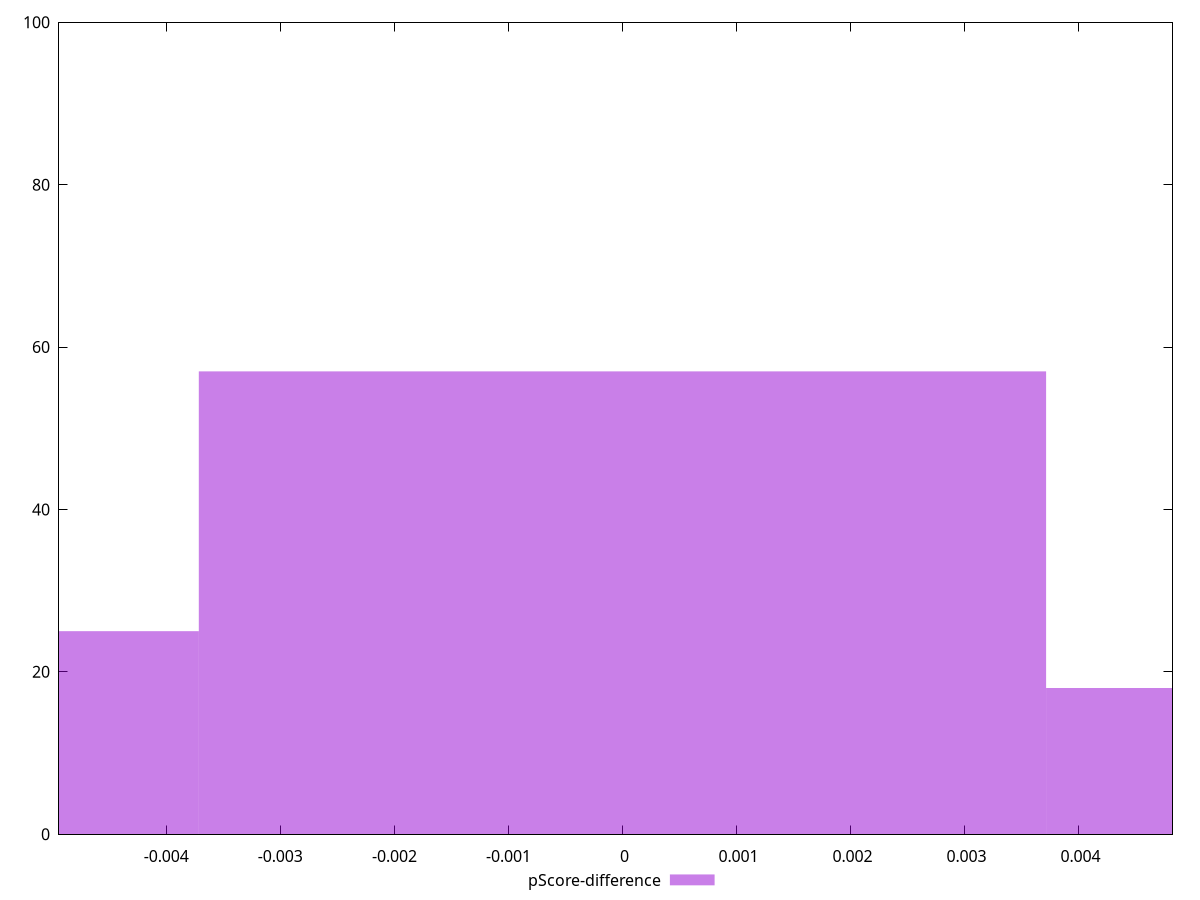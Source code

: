 reset

$pScoreDifference <<EOF
0 57
0.007430240915115347 18
-0.007430240915115347 25
EOF

set key outside below
set boxwidth 0.007430240915115347
set xrange [-0.004941176470588227:0.0048235294117647265]
set yrange [0:100]
set trange [0:100]
set style fill transparent solid 0.5 noborder
set terminal svg size 640, 490 enhanced background rgb 'white'
set output "report_00025_2021-02-22T21:38:55.199Z/uses-rel-preload/samples/pages+cached/pScore-difference/histogram.svg"

plot $pScoreDifference title "pScore-difference" with boxes

reset
